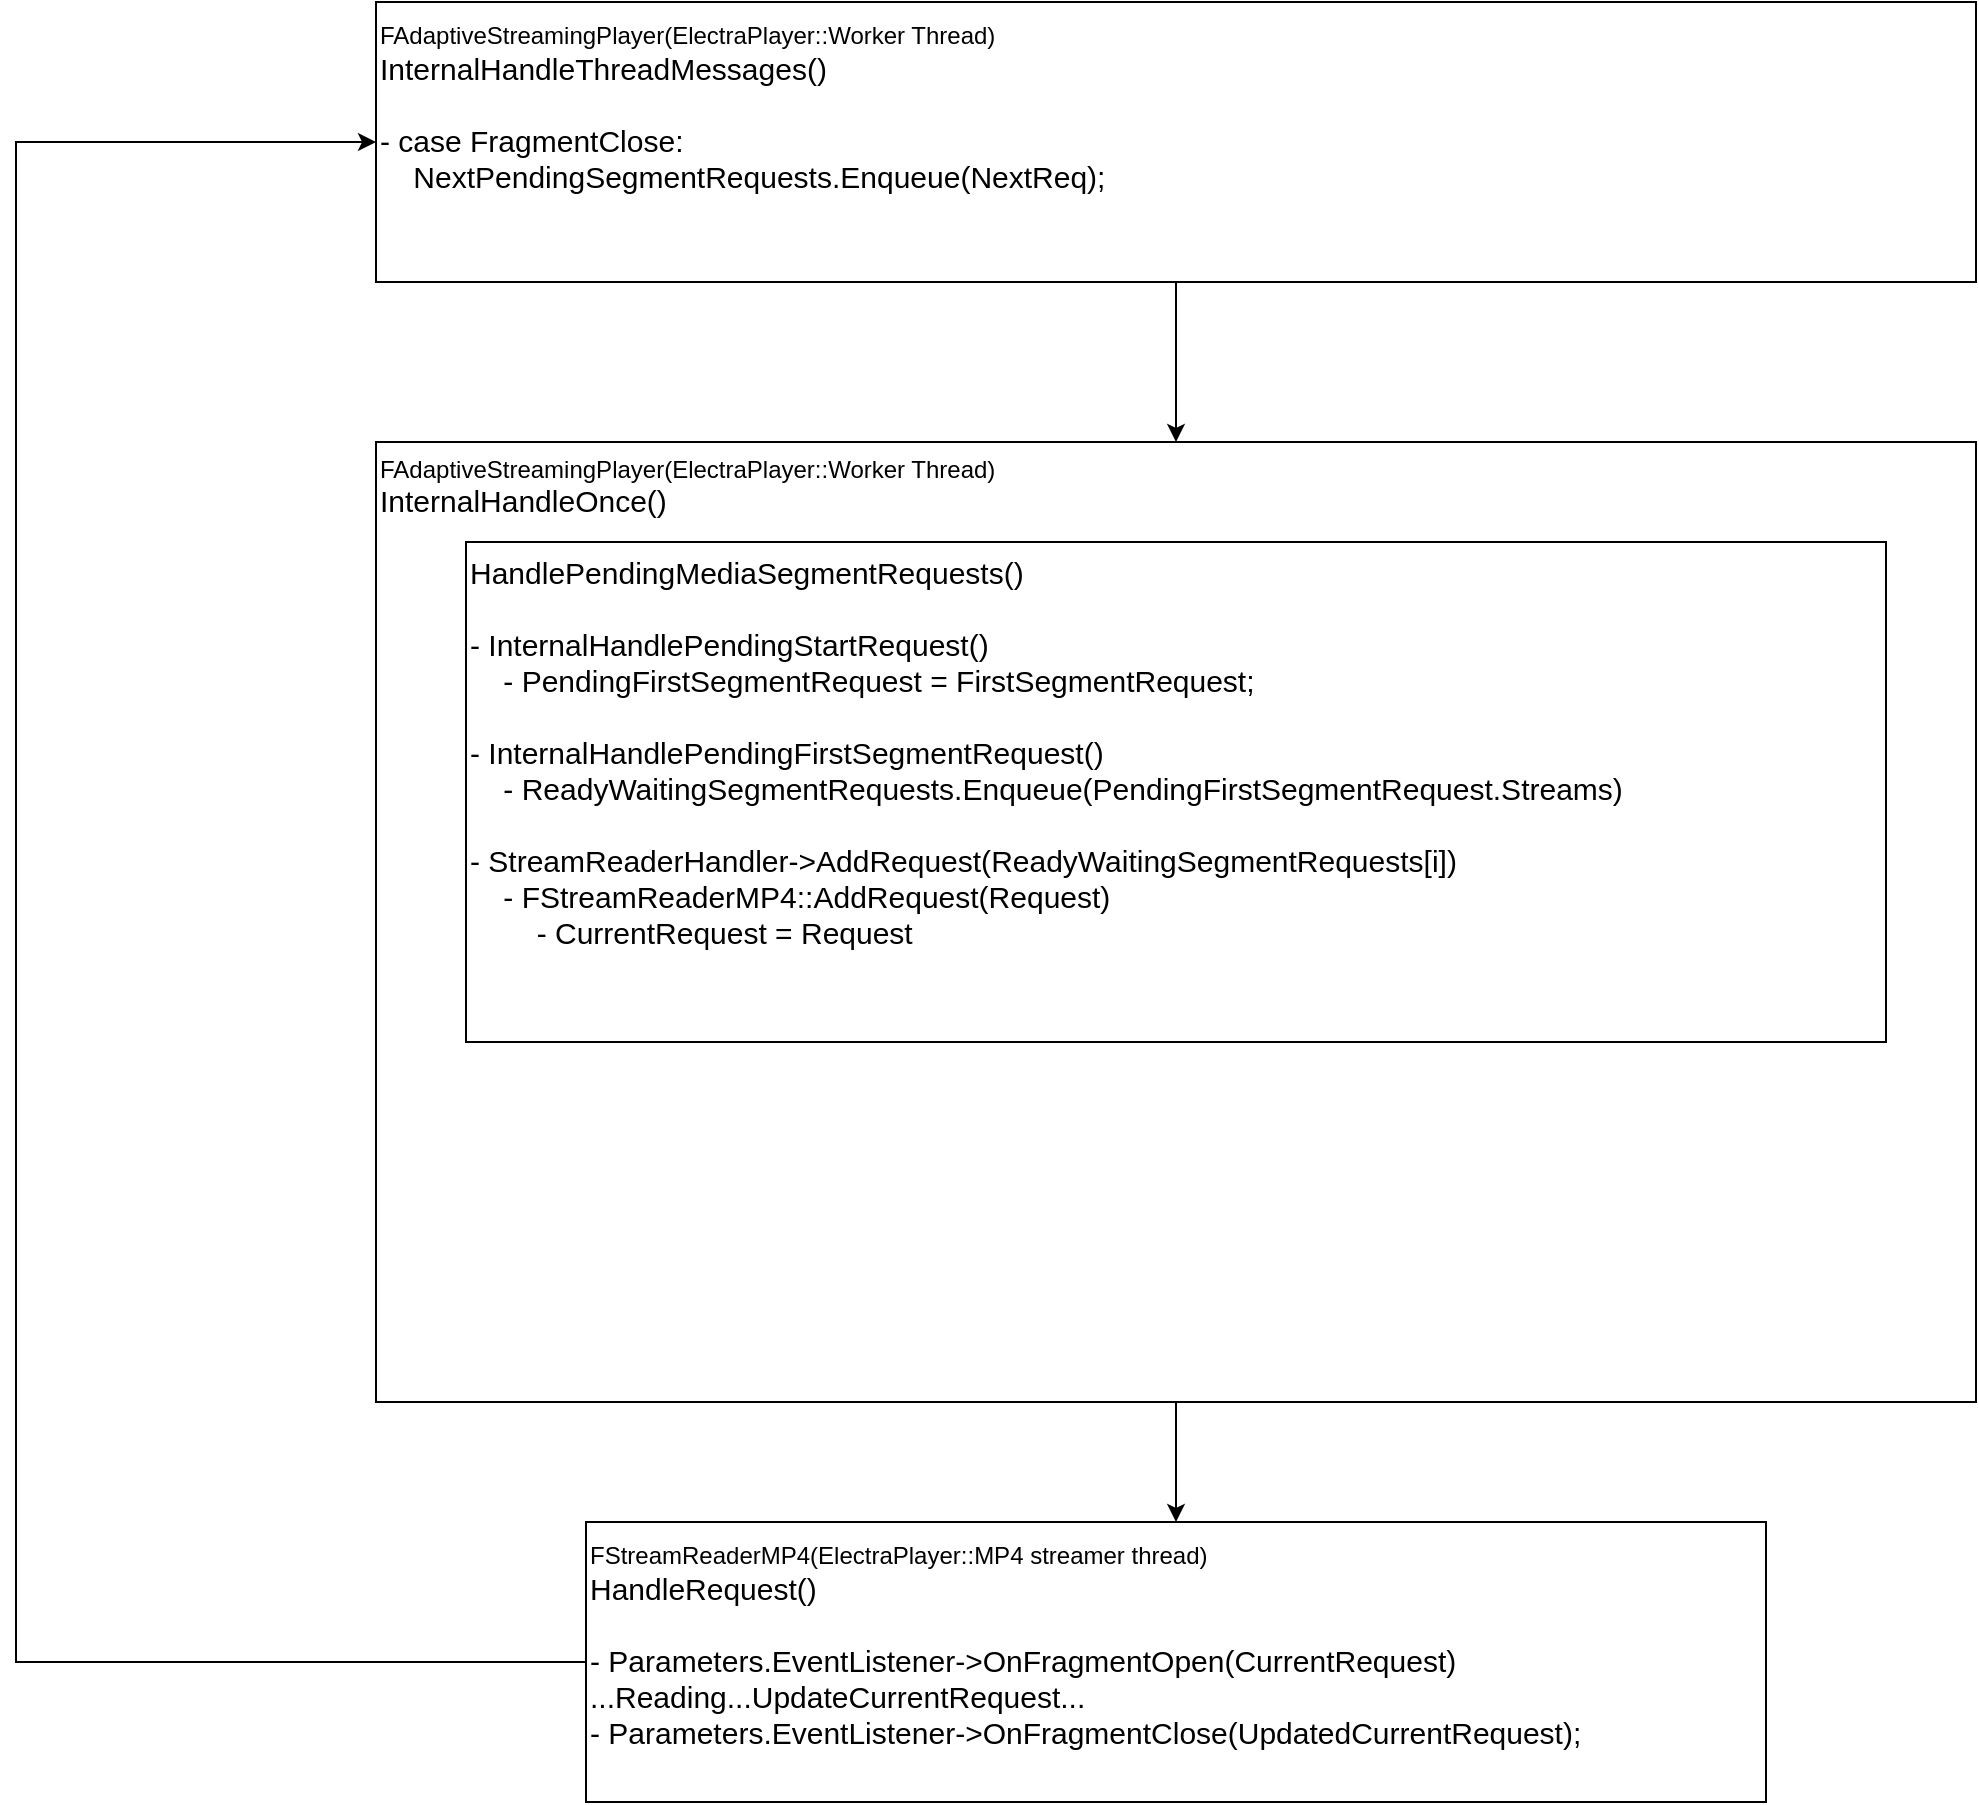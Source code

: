 <mxfile version="26.0.13">
  <diagram name="Page-1" id="xhKFODl9DHmSdhjcP6Cs">
    <mxGraphModel dx="2338" dy="2100" grid="1" gridSize="10" guides="1" tooltips="1" connect="1" arrows="1" fold="1" page="1" pageScale="1" pageWidth="827" pageHeight="1169" math="0" shadow="0">
      <root>
        <mxCell id="0" />
        <mxCell id="1" parent="0" />
        <mxCell id="X2OkrJgaZ0qexL0YL5Sv-11" style="edgeStyle=orthogonalEdgeStyle;rounded=0;orthogonalLoop=1;jettySize=auto;html=1;entryX=0.5;entryY=0;entryDx=0;entryDy=0;" edge="1" parent="1" source="X2OkrJgaZ0qexL0YL5Sv-7" target="X2OkrJgaZ0qexL0YL5Sv-5">
          <mxGeometry relative="1" as="geometry" />
        </mxCell>
        <mxCell id="X2OkrJgaZ0qexL0YL5Sv-7" value="FAdaptiveStreamingPlayer(ElectraPlayer::Worker Thread)&lt;br&gt;&lt;div&gt;&lt;span style=&quot;font-size: 15px;&quot;&gt;InternalHandleOnce()&lt;/span&gt;&lt;/div&gt;" style="rounded=0;whiteSpace=wrap;html=1;align=left;verticalAlign=top;" vertex="1" parent="1">
          <mxGeometry x="40" y="180" width="800" height="480" as="geometry" />
        </mxCell>
        <mxCell id="X2OkrJgaZ0qexL0YL5Sv-4" value="&lt;div&gt;&lt;span style=&quot;background-color: transparent; color: light-dark(rgb(0, 0, 0), rgb(255, 255, 255));&quot;&gt;HandlePendingMediaSegmentRequests()&lt;/span&gt;&lt;/div&gt;&lt;div&gt;&lt;div&gt;&lt;br&gt;&lt;/div&gt;&lt;div&gt;- InternalHandlePendingStartRequest()&lt;div&gt;&lt;div&gt;&amp;nbsp; &amp;nbsp; - PendingFirstSegmentRequest = FirstSegmentRequest;&lt;/div&gt;&lt;/div&gt;&lt;/div&gt;&lt;div&gt;&lt;br&gt;&lt;/div&gt;&lt;div&gt;&lt;div style=&quot;text-wrap-mode: nowrap;&quot;&gt;&lt;span style=&quot;background-color: transparent; color: light-dark(rgb(0, 0, 0), rgb(255, 255, 255));&quot;&gt;- InternalHandlePendingFirstSegmentRequest()&lt;/span&gt;&lt;/div&gt;&lt;div style=&quot;text-wrap-mode: nowrap;&quot;&gt;&lt;div&gt;&amp;nbsp; &amp;nbsp; - ReadyWaitingSegmentRequests.Enqueue(&lt;span style=&quot;background-color: transparent; color: light-dark(rgb(0, 0, 0), rgb(255, 255, 255));&quot;&gt;PendingFirstSegmentRequest.Streams&lt;/span&gt;&lt;span style=&quot;background-color: transparent; color: light-dark(rgb(0, 0, 0), rgb(255, 255, 255));&quot;&gt;)&lt;/span&gt;&lt;/div&gt;&lt;/div&gt;&lt;/div&gt;&lt;div&gt;&lt;br&gt;&lt;/div&gt;&lt;div&gt;-&amp;nbsp;&lt;span style=&quot;background-color: transparent;&quot;&gt;StreamReaderHandler-&amp;gt;AddRequest(&lt;/span&gt;ReadyWaitingSegmentRequests[i]&lt;span style=&quot;background-color: transparent;&quot;&gt;)&lt;/span&gt;&lt;/div&gt;&lt;/div&gt;&lt;div&gt;&lt;span style=&quot;background-color: transparent;&quot;&gt;&amp;nbsp; &amp;nbsp; -&amp;nbsp;&lt;/span&gt;&lt;span style=&quot;background-color: transparent;&quot;&gt;FStreamReaderMP4::&lt;/span&gt;&lt;span style=&quot;background-color: transparent;&quot;&gt;AddRequest(&lt;/span&gt;&lt;span style=&quot;background-color: transparent; color: light-dark(rgb(0, 0, 0), rgb(255, 255, 255));&quot;&gt;Request&lt;/span&gt;&lt;span style=&quot;background-color: transparent; color: light-dark(rgb(0, 0, 0), rgb(255, 255, 255));&quot;&gt;)&lt;/span&gt;&lt;/div&gt;&lt;div&gt;&lt;span style=&quot;background-color: transparent;&quot;&gt;&amp;nbsp; &amp;nbsp; &amp;nbsp; &amp;nbsp; - CurrentRequest = Request&lt;/span&gt;&lt;/div&gt;" style="rounded=0;whiteSpace=wrap;html=1;fontSize=15;verticalAlign=top;align=left;" vertex="1" parent="1">
          <mxGeometry x="85" y="230" width="710" height="250" as="geometry" />
        </mxCell>
        <mxCell id="X2OkrJgaZ0qexL0YL5Sv-8" style="edgeStyle=orthogonalEdgeStyle;rounded=0;orthogonalLoop=1;jettySize=auto;html=1;entryX=0;entryY=0.5;entryDx=0;entryDy=0;exitX=0;exitY=0.5;exitDx=0;exitDy=0;" edge="1" parent="1" source="X2OkrJgaZ0qexL0YL5Sv-5" target="X2OkrJgaZ0qexL0YL5Sv-6">
          <mxGeometry relative="1" as="geometry">
            <mxPoint x="100" y="770" as="sourcePoint" />
            <Array as="points">
              <mxPoint x="-140" y="790" />
              <mxPoint x="-140" y="30" />
            </Array>
          </mxGeometry>
        </mxCell>
        <mxCell id="X2OkrJgaZ0qexL0YL5Sv-5" value="&lt;font style=&quot;font-size: 12px;&quot;&gt;FStreamReaderMP4(ElectraPlayer::MP4 streamer thread)&lt;/font&gt;&lt;div&gt;HandleRequest()&lt;/div&gt;&lt;div&gt;&lt;br&gt;&lt;div&gt;- Parameters.EventListener-&amp;gt;OnFragmentOpen(CurrentRequest)&lt;/div&gt;&lt;/div&gt;&lt;div&gt;...Reading...UpdateCurrentRequest...&lt;/div&gt;&lt;div&gt;- Parameters.EventListener-&amp;gt;OnFragmentClose(UpdatedCurrentRequest);&lt;/div&gt;" style="rounded=0;whiteSpace=wrap;html=1;fontSize=15;verticalAlign=top;align=left;" vertex="1" parent="1">
          <mxGeometry x="145" y="720" width="590" height="140" as="geometry" />
        </mxCell>
        <mxCell id="X2OkrJgaZ0qexL0YL5Sv-10" style="edgeStyle=orthogonalEdgeStyle;rounded=0;orthogonalLoop=1;jettySize=auto;html=1;entryX=0.5;entryY=0;entryDx=0;entryDy=0;" edge="1" parent="1" source="X2OkrJgaZ0qexL0YL5Sv-6" target="X2OkrJgaZ0qexL0YL5Sv-7">
          <mxGeometry relative="1" as="geometry" />
        </mxCell>
        <mxCell id="X2OkrJgaZ0qexL0YL5Sv-6" value="&lt;font style=&quot;font-size: 12px;&quot;&gt;FAdaptiveStreamingPlayer(ElectraPlayer::Worker Thread)&lt;/font&gt;&lt;br&gt;&lt;div&gt;&lt;span style=&quot;background-color: transparent;&quot;&gt;InternalHandleThreadMessages&lt;/span&gt;&lt;span style=&quot;background-color: transparent; color: light-dark(rgb(0, 0, 0), rgb(255, 255, 255));&quot;&gt;()&lt;/span&gt;&lt;/div&gt;&lt;div&gt;&lt;br&gt;&lt;div&gt;-&amp;nbsp;&lt;span style=&quot;background-color: transparent;&quot;&gt;case FragmentClose:&lt;/span&gt;&lt;/div&gt;&lt;/div&gt;&lt;div&gt;&lt;span style=&quot;background-color: transparent;&quot;&gt;&amp;nbsp; &amp;nbsp;&amp;nbsp;&lt;/span&gt;&lt;span style=&quot;background-color: transparent;&quot;&gt;NextPendingSegmentRequests.Enqueue(NextReq);&lt;/span&gt;&lt;/div&gt;" style="rounded=0;whiteSpace=wrap;html=1;fontSize=15;verticalAlign=top;align=left;" vertex="1" parent="1">
          <mxGeometry x="40" y="-40" width="800" height="140" as="geometry" />
        </mxCell>
      </root>
    </mxGraphModel>
  </diagram>
</mxfile>
